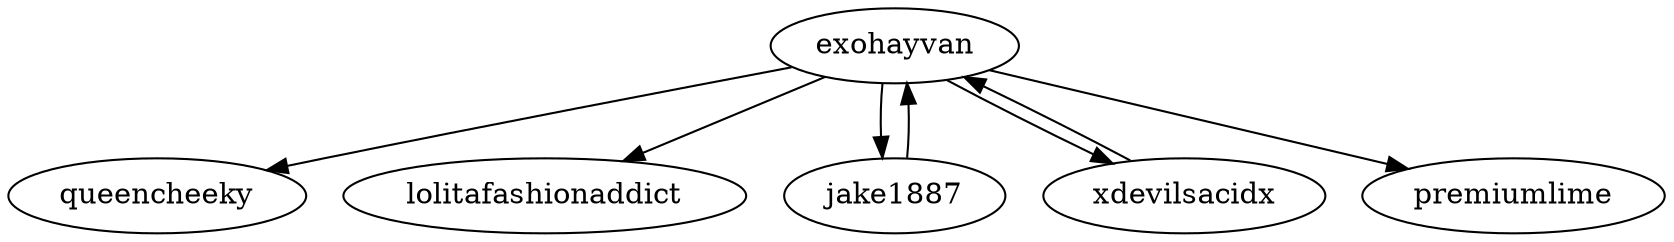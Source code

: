 // Family Tree
digraph {
	exohayvan -> queencheeky
	exohayvan -> lolitafashionaddict
	exohayvan -> jake1887
	exohayvan -> xdevilsacidx
	jake1887 -> exohayvan
	xdevilsacidx -> exohayvan
	exohayvan -> premiumlime
}
